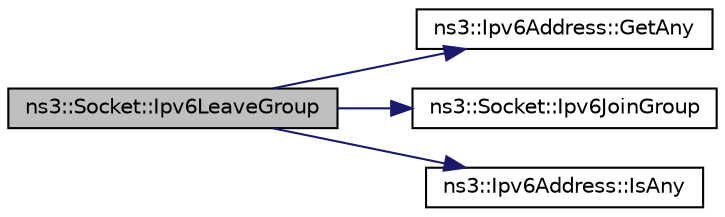 digraph "ns3::Socket::Ipv6LeaveGroup"
{
 // LATEX_PDF_SIZE
  edge [fontname="Helvetica",fontsize="10",labelfontname="Helvetica",labelfontsize="10"];
  node [fontname="Helvetica",fontsize="10",shape=record];
  rankdir="LR";
  Node1 [label="ns3::Socket::Ipv6LeaveGroup",height=0.2,width=0.4,color="black", fillcolor="grey75", style="filled", fontcolor="black",tooltip="Leaves IPv6 multicast group this socket is joined to."];
  Node1 -> Node2 [color="midnightblue",fontsize="10",style="solid",fontname="Helvetica"];
  Node2 [label="ns3::Ipv6Address::GetAny",height=0.2,width=0.4,color="black", fillcolor="white", style="filled",URL="$classns3_1_1_ipv6_address.html#a2783e8badfc98c8b0a8508bba6e1b91e",tooltip="Get the \"any\" (::) Ipv6Address."];
  Node1 -> Node3 [color="midnightblue",fontsize="10",style="solid",fontname="Helvetica"];
  Node3 [label="ns3::Socket::Ipv6JoinGroup",height=0.2,width=0.4,color="black", fillcolor="white", style="filled",URL="$classns3_1_1_socket.html#aa9c414660bee2cd56bf6cdc4111b4744",tooltip="Joins a IPv6 multicast group."];
  Node1 -> Node4 [color="midnightblue",fontsize="10",style="solid",fontname="Helvetica"];
  Node4 [label="ns3::Ipv6Address::IsAny",height=0.2,width=0.4,color="black", fillcolor="white", style="filled",URL="$classns3_1_1_ipv6_address.html#aaacafa8d26946a16a5688777b696277a",tooltip="If the IPv6 address is the \"Any\" address."];
}
